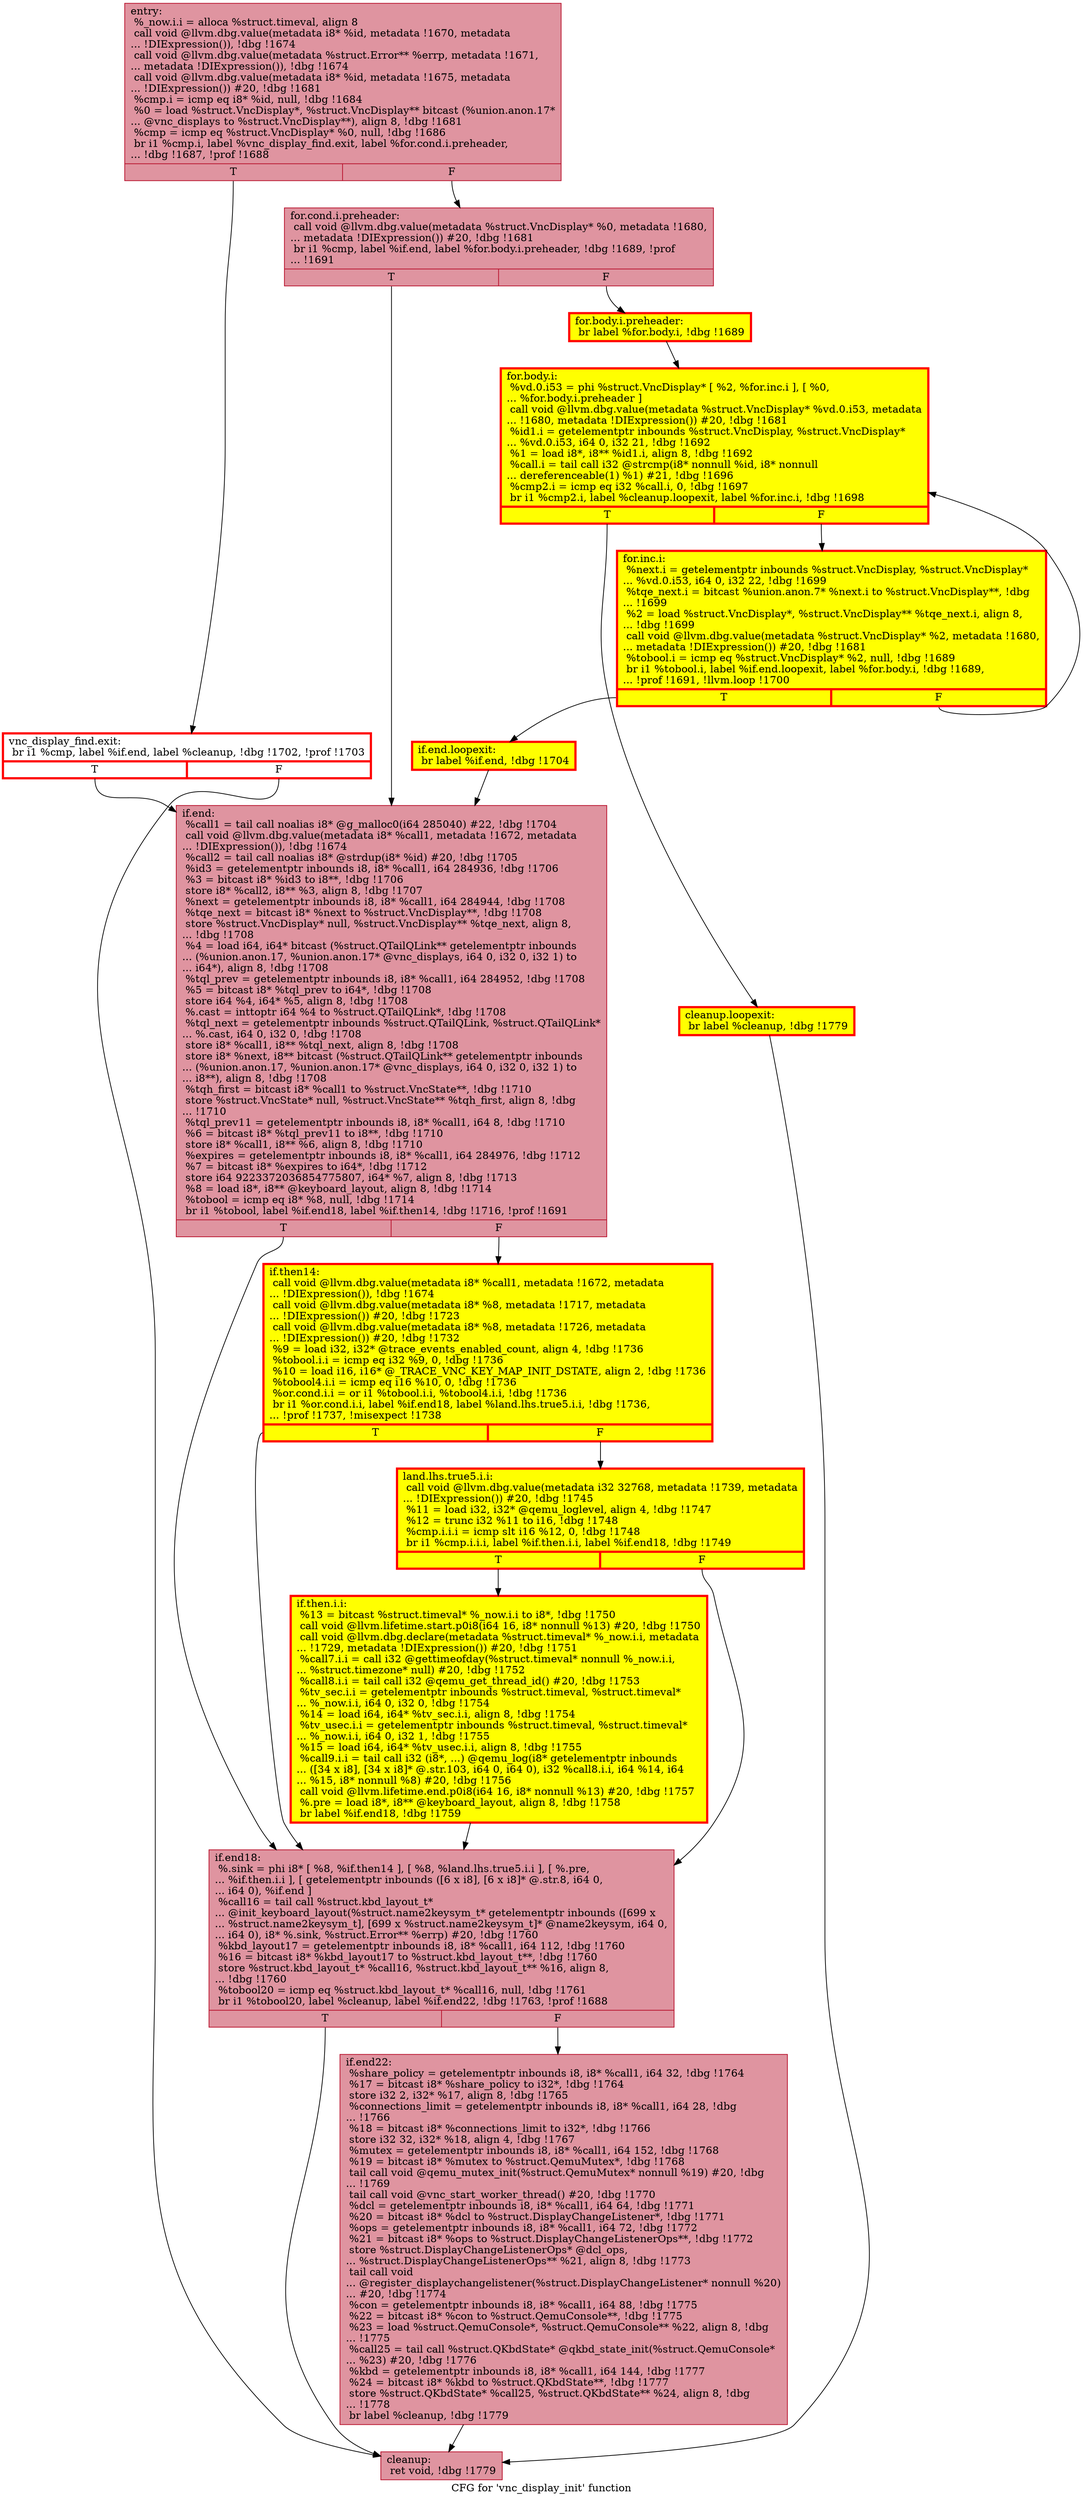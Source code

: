 digraph "CFG for 'vnc_display_init' function" {
	label="CFG for 'vnc_display_init' function";

	Node0x556a569423c0 [shape=record,color="#b70d28ff", style=filled, fillcolor="#b70d2870",label="{entry:\l  %_now.i.i = alloca %struct.timeval, align 8\l  call void @llvm.dbg.value(metadata i8* %id, metadata !1670, metadata\l... !DIExpression()), !dbg !1674\l  call void @llvm.dbg.value(metadata %struct.Error** %errp, metadata !1671,\l... metadata !DIExpression()), !dbg !1674\l  call void @llvm.dbg.value(metadata i8* %id, metadata !1675, metadata\l... !DIExpression()) #20, !dbg !1681\l  %cmp.i = icmp eq i8* %id, null, !dbg !1684\l  %0 = load %struct.VncDisplay*, %struct.VncDisplay** bitcast (%union.anon.17*\l... @vnc_displays to %struct.VncDisplay**), align 8, !dbg !1681\l  %cmp = icmp eq %struct.VncDisplay* %0, null, !dbg !1686\l  br i1 %cmp.i, label %vnc_display_find.exit, label %for.cond.i.preheader,\l... !dbg !1687, !prof !1688\l|{<s0>T|<s1>F}}"];
	Node0x556a569423c0:s0 -> Node0x556a56a42270;
	Node0x556a569423c0:s1 -> Node0x556a56d6dd10;
	Node0x556a56d6dd10 [shape=record,color="#b70d28ff", style=filled, fillcolor="#b70d2870",label="{for.cond.i.preheader:                             \l  call void @llvm.dbg.value(metadata %struct.VncDisplay* %0, metadata !1680,\l... metadata !DIExpression()) #20, !dbg !1681\l  br i1 %cmp, label %if.end, label %for.body.i.preheader, !dbg !1689, !prof\l... !1691\l|{<s0>T|<s1>F}}"];
	Node0x556a56d6dd10:s0 -> Node0x556a56883b70;
	Node0x556a56d6dd10:s1 -> Node0x556a56beeb80;
	Node0x556a56beeb80 [shape=record,penwidth=3.0, style="filled", color="red", fillcolor="yellow",label="{for.body.i.preheader:                             \l  br label %for.body.i, !dbg !1689\l}"];
	Node0x556a56beeb80 -> Node0x556a5662e610;
	Node0x556a5662e610 [shape=record,penwidth=3.0, style="filled", color="red", fillcolor="yellow",label="{for.body.i:                                       \l  %vd.0.i53 = phi %struct.VncDisplay* [ %2, %for.inc.i ], [ %0,\l... %for.body.i.preheader ]\l  call void @llvm.dbg.value(metadata %struct.VncDisplay* %vd.0.i53, metadata\l... !1680, metadata !DIExpression()) #20, !dbg !1681\l  %id1.i = getelementptr inbounds %struct.VncDisplay, %struct.VncDisplay*\l... %vd.0.i53, i64 0, i32 21, !dbg !1692\l  %1 = load i8*, i8** %id1.i, align 8, !dbg !1692\l  %call.i = tail call i32 @strcmp(i8* nonnull %id, i8* nonnull\l... dereferenceable(1) %1) #21, !dbg !1696\l  %cmp2.i = icmp eq i32 %call.i, 0, !dbg !1697\l  br i1 %cmp2.i, label %cleanup.loopexit, label %for.inc.i, !dbg !1698\l|{<s0>T|<s1>F}}"];
	Node0x556a5662e610:s0 -> Node0x556a56e5fdd0;
	Node0x556a5662e610:s1 -> Node0x556a5664ae00;
	Node0x556a5664ae00 [shape=record,penwidth=3.0, style="filled", color="red", fillcolor="yellow",label="{for.inc.i:                                        \l  %next.i = getelementptr inbounds %struct.VncDisplay, %struct.VncDisplay*\l... %vd.0.i53, i64 0, i32 22, !dbg !1699\l  %tqe_next.i = bitcast %union.anon.7* %next.i to %struct.VncDisplay**, !dbg\l... !1699\l  %2 = load %struct.VncDisplay*, %struct.VncDisplay** %tqe_next.i, align 8,\l... !dbg !1699\l  call void @llvm.dbg.value(metadata %struct.VncDisplay* %2, metadata !1680,\l... metadata !DIExpression()) #20, !dbg !1681\l  %tobool.i = icmp eq %struct.VncDisplay* %2, null, !dbg !1689\l  br i1 %tobool.i, label %if.end.loopexit, label %for.body.i, !dbg !1689,\l... !prof !1691, !llvm.loop !1700\l|{<s0>T|<s1>F}}"];
	Node0x556a5664ae00:s0 -> Node0x556a56c9d150;
	Node0x556a5664ae00:s1 -> Node0x556a5662e610;
	Node0x556a56a42270 [shape=record,penwidth=3.0, color="red",label="{vnc_display_find.exit:                            \l  br i1 %cmp, label %if.end, label %cleanup, !dbg !1702, !prof !1703\l|{<s0>T|<s1>F}}"];
	Node0x556a56a42270:s0 -> Node0x556a56883b70;
	Node0x556a56a42270:s1 -> Node0x556a56883f70;
	Node0x556a56c9d150 [shape=record,penwidth=3.0, style="filled", color="red", fillcolor="yellow",label="{if.end.loopexit:                                  \l  br label %if.end, !dbg !1704\l}"];
	Node0x556a56c9d150 -> Node0x556a56883b70;
	Node0x556a56883b70 [shape=record,color="#b70d28ff", style=filled, fillcolor="#b70d2870",label="{if.end:                                           \l  %call1 = tail call noalias i8* @g_malloc0(i64 285040) #22, !dbg !1704\l  call void @llvm.dbg.value(metadata i8* %call1, metadata !1672, metadata\l... !DIExpression()), !dbg !1674\l  %call2 = tail call noalias i8* @strdup(i8* %id) #20, !dbg !1705\l  %id3 = getelementptr inbounds i8, i8* %call1, i64 284936, !dbg !1706\l  %3 = bitcast i8* %id3 to i8**, !dbg !1706\l  store i8* %call2, i8** %3, align 8, !dbg !1707\l  %next = getelementptr inbounds i8, i8* %call1, i64 284944, !dbg !1708\l  %tqe_next = bitcast i8* %next to %struct.VncDisplay**, !dbg !1708\l  store %struct.VncDisplay* null, %struct.VncDisplay** %tqe_next, align 8,\l... !dbg !1708\l  %4 = load i64, i64* bitcast (%struct.QTailQLink** getelementptr inbounds\l... (%union.anon.17, %union.anon.17* @vnc_displays, i64 0, i32 0, i32 1) to\l... i64*), align 8, !dbg !1708\l  %tql_prev = getelementptr inbounds i8, i8* %call1, i64 284952, !dbg !1708\l  %5 = bitcast i8* %tql_prev to i64*, !dbg !1708\l  store i64 %4, i64* %5, align 8, !dbg !1708\l  %.cast = inttoptr i64 %4 to %struct.QTailQLink*, !dbg !1708\l  %tql_next = getelementptr inbounds %struct.QTailQLink, %struct.QTailQLink*\l... %.cast, i64 0, i32 0, !dbg !1708\l  store i8* %call1, i8** %tql_next, align 8, !dbg !1708\l  store i8* %next, i8** bitcast (%struct.QTailQLink** getelementptr inbounds\l... (%union.anon.17, %union.anon.17* @vnc_displays, i64 0, i32 0, i32 1) to\l... i8**), align 8, !dbg !1708\l  %tqh_first = bitcast i8* %call1 to %struct.VncState**, !dbg !1710\l  store %struct.VncState* null, %struct.VncState** %tqh_first, align 8, !dbg\l... !1710\l  %tql_prev11 = getelementptr inbounds i8, i8* %call1, i64 8, !dbg !1710\l  %6 = bitcast i8* %tql_prev11 to i8**, !dbg !1710\l  store i8* %call1, i8** %6, align 8, !dbg !1710\l  %expires = getelementptr inbounds i8, i8* %call1, i64 284976, !dbg !1712\l  %7 = bitcast i8* %expires to i64*, !dbg !1712\l  store i64 9223372036854775807, i64* %7, align 8, !dbg !1713\l  %8 = load i8*, i8** @keyboard_layout, align 8, !dbg !1714\l  %tobool = icmp eq i8* %8, null, !dbg !1714\l  br i1 %tobool, label %if.end18, label %if.then14, !dbg !1716, !prof !1691\l|{<s0>T|<s1>F}}"];
	Node0x556a56883b70:s0 -> Node0x556a56887020;
	Node0x556a56883b70:s1 -> Node0x556a56886fd0;
	Node0x556a56886fd0 [shape=record,penwidth=3.0, style="filled", color="red", fillcolor="yellow",label="{if.then14:                                        \l  call void @llvm.dbg.value(metadata i8* %call1, metadata !1672, metadata\l... !DIExpression()), !dbg !1674\l  call void @llvm.dbg.value(metadata i8* %8, metadata !1717, metadata\l... !DIExpression()) #20, !dbg !1723\l  call void @llvm.dbg.value(metadata i8* %8, metadata !1726, metadata\l... !DIExpression()) #20, !dbg !1732\l  %9 = load i32, i32* @trace_events_enabled_count, align 4, !dbg !1736\l  %tobool.i.i = icmp eq i32 %9, 0, !dbg !1736\l  %10 = load i16, i16* @_TRACE_VNC_KEY_MAP_INIT_DSTATE, align 2, !dbg !1736\l  %tobool4.i.i = icmp eq i16 %10, 0, !dbg !1736\l  %or.cond.i.i = or i1 %tobool.i.i, %tobool4.i.i, !dbg !1736\l  br i1 %or.cond.i.i, label %if.end18, label %land.lhs.true5.i.i, !dbg !1736,\l... !prof !1737, !misexpect !1738\l|{<s0>T|<s1>F}}"];
	Node0x556a56886fd0:s0 -> Node0x556a56887020;
	Node0x556a56886fd0:s1 -> Node0x556a56d89ee0;
	Node0x556a56d89ee0 [shape=record,penwidth=3.0, style="filled", color="red", fillcolor="yellow",label="{land.lhs.true5.i.i:                               \l  call void @llvm.dbg.value(metadata i32 32768, metadata !1739, metadata\l... !DIExpression()) #20, !dbg !1745\l  %11 = load i32, i32* @qemu_loglevel, align 4, !dbg !1747\l  %12 = trunc i32 %11 to i16, !dbg !1748\l  %cmp.i.i.i = icmp slt i16 %12, 0, !dbg !1748\l  br i1 %cmp.i.i.i, label %if.then.i.i, label %if.end18, !dbg !1749\l|{<s0>T|<s1>F}}"];
	Node0x556a56d89ee0:s0 -> Node0x556a56bee650;
	Node0x556a56d89ee0:s1 -> Node0x556a56887020;
	Node0x556a56bee650 [shape=record,penwidth=3.0, style="filled", color="red", fillcolor="yellow",label="{if.then.i.i:                                      \l  %13 = bitcast %struct.timeval* %_now.i.i to i8*, !dbg !1750\l  call void @llvm.lifetime.start.p0i8(i64 16, i8* nonnull %13) #20, !dbg !1750\l  call void @llvm.dbg.declare(metadata %struct.timeval* %_now.i.i, metadata\l... !1729, metadata !DIExpression()) #20, !dbg !1751\l  %call7.i.i = call i32 @gettimeofday(%struct.timeval* nonnull %_now.i.i,\l... %struct.timezone* null) #20, !dbg !1752\l  %call8.i.i = tail call i32 @qemu_get_thread_id() #20, !dbg !1753\l  %tv_sec.i.i = getelementptr inbounds %struct.timeval, %struct.timeval*\l... %_now.i.i, i64 0, i32 0, !dbg !1754\l  %14 = load i64, i64* %tv_sec.i.i, align 8, !dbg !1754\l  %tv_usec.i.i = getelementptr inbounds %struct.timeval, %struct.timeval*\l... %_now.i.i, i64 0, i32 1, !dbg !1755\l  %15 = load i64, i64* %tv_usec.i.i, align 8, !dbg !1755\l  %call9.i.i = tail call i32 (i8*, ...) @qemu_log(i8* getelementptr inbounds\l... ([34 x i8], [34 x i8]* @.str.103, i64 0, i64 0), i32 %call8.i.i, i64 %14, i64\l... %15, i8* nonnull %8) #20, !dbg !1756\l  call void @llvm.lifetime.end.p0i8(i64 16, i8* nonnull %13) #20, !dbg !1757\l  %.pre = load i8*, i8** @keyboard_layout, align 8, !dbg !1758\l  br label %if.end18, !dbg !1759\l}"];
	Node0x556a56bee650 -> Node0x556a56887020;
	Node0x556a56887020 [shape=record,color="#b70d28ff", style=filled, fillcolor="#b70d2870",label="{if.end18:                                         \l  %.sink = phi i8* [ %8, %if.then14 ], [ %8, %land.lhs.true5.i.i ], [ %.pre,\l... %if.then.i.i ], [ getelementptr inbounds ([6 x i8], [6 x i8]* @.str.8, i64 0,\l... i64 0), %if.end ]\l  %call16 = tail call %struct.kbd_layout_t*\l... @init_keyboard_layout(%struct.name2keysym_t* getelementptr inbounds ([699 x\l... %struct.name2keysym_t], [699 x %struct.name2keysym_t]* @name2keysym, i64 0,\l... i64 0), i8* %.sink, %struct.Error** %errp) #20, !dbg !1760\l  %kbd_layout17 = getelementptr inbounds i8, i8* %call1, i64 112, !dbg !1760\l  %16 = bitcast i8* %kbd_layout17 to %struct.kbd_layout_t**, !dbg !1760\l  store %struct.kbd_layout_t* %call16, %struct.kbd_layout_t** %16, align 8,\l... !dbg !1760\l  %tobool20 = icmp eq %struct.kbd_layout_t* %call16, null, !dbg !1761\l  br i1 %tobool20, label %cleanup, label %if.end22, !dbg !1763, !prof !1688\l|{<s0>T|<s1>F}}"];
	Node0x556a56887020:s0 -> Node0x556a56883f70;
	Node0x556a56887020:s1 -> Node0x556a5662d690;
	Node0x556a5662d690 [shape=record,color="#b70d28ff", style=filled, fillcolor="#b70d2870",label="{if.end22:                                         \l  %share_policy = getelementptr inbounds i8, i8* %call1, i64 32, !dbg !1764\l  %17 = bitcast i8* %share_policy to i32*, !dbg !1764\l  store i32 2, i32* %17, align 8, !dbg !1765\l  %connections_limit = getelementptr inbounds i8, i8* %call1, i64 28, !dbg\l... !1766\l  %18 = bitcast i8* %connections_limit to i32*, !dbg !1766\l  store i32 32, i32* %18, align 4, !dbg !1767\l  %mutex = getelementptr inbounds i8, i8* %call1, i64 152, !dbg !1768\l  %19 = bitcast i8* %mutex to %struct.QemuMutex*, !dbg !1768\l  tail call void @qemu_mutex_init(%struct.QemuMutex* nonnull %19) #20, !dbg\l... !1769\l  tail call void @vnc_start_worker_thread() #20, !dbg !1770\l  %dcl = getelementptr inbounds i8, i8* %call1, i64 64, !dbg !1771\l  %20 = bitcast i8* %dcl to %struct.DisplayChangeListener*, !dbg !1771\l  %ops = getelementptr inbounds i8, i8* %call1, i64 72, !dbg !1772\l  %21 = bitcast i8* %ops to %struct.DisplayChangeListenerOps**, !dbg !1772\l  store %struct.DisplayChangeListenerOps* @dcl_ops,\l... %struct.DisplayChangeListenerOps** %21, align 8, !dbg !1773\l  tail call void\l... @register_displaychangelistener(%struct.DisplayChangeListener* nonnull %20)\l... #20, !dbg !1774\l  %con = getelementptr inbounds i8, i8* %call1, i64 88, !dbg !1775\l  %22 = bitcast i8* %con to %struct.QemuConsole**, !dbg !1775\l  %23 = load %struct.QemuConsole*, %struct.QemuConsole** %22, align 8, !dbg\l... !1775\l  %call25 = tail call %struct.QKbdState* @qkbd_state_init(%struct.QemuConsole*\l... %23) #20, !dbg !1776\l  %kbd = getelementptr inbounds i8, i8* %call1, i64 144, !dbg !1777\l  %24 = bitcast i8* %kbd to %struct.QKbdState**, !dbg !1777\l  store %struct.QKbdState* %call25, %struct.QKbdState** %24, align 8, !dbg\l... !1778\l  br label %cleanup, !dbg !1779\l}"];
	Node0x556a5662d690 -> Node0x556a56883f70;
	Node0x556a56e5fdd0 [shape=record,penwidth=3.0, style="filled", color="red", fillcolor="yellow",label="{cleanup.loopexit:                                 \l  br label %cleanup, !dbg !1779\l}"];
	Node0x556a56e5fdd0 -> Node0x556a56883f70;
	Node0x556a56883f70 [shape=record,color="#b70d28ff", style=filled, fillcolor="#b70d2870",label="{cleanup:                                          \l  ret void, !dbg !1779\l}"];
}
